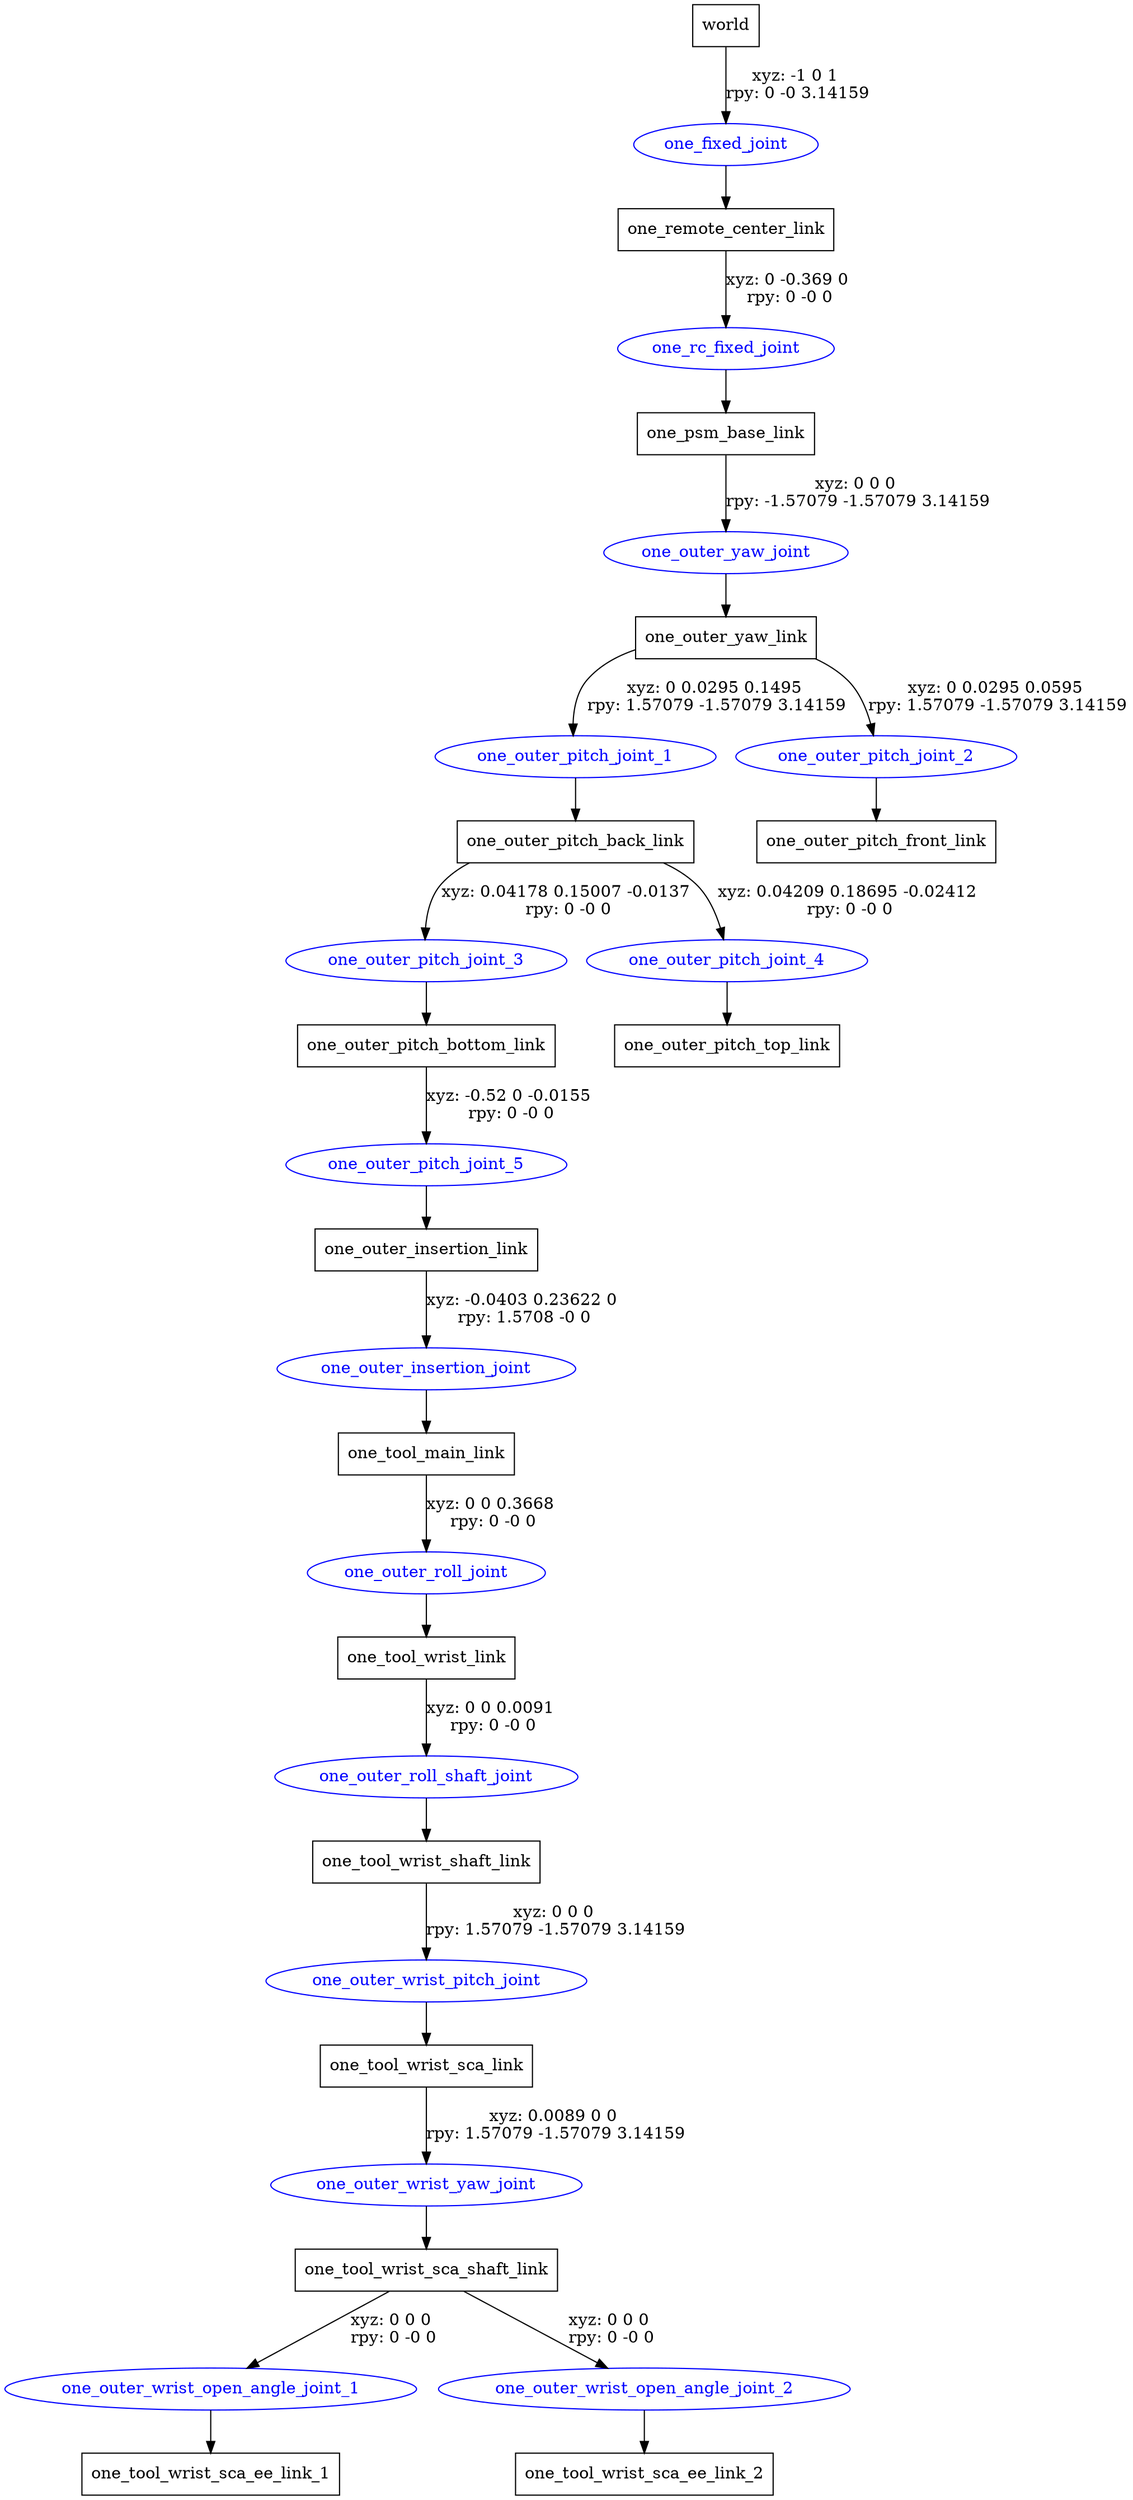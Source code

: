 digraph G {
node [shape=box];
"world" [label="world"];
"one_remote_center_link" [label="one_remote_center_link"];
"one_psm_base_link" [label="one_psm_base_link"];
"one_outer_yaw_link" [label="one_outer_yaw_link"];
"one_outer_pitch_back_link" [label="one_outer_pitch_back_link"];
"one_outer_pitch_bottom_link" [label="one_outer_pitch_bottom_link"];
"one_outer_insertion_link" [label="one_outer_insertion_link"];
"one_tool_main_link" [label="one_tool_main_link"];
"one_tool_wrist_link" [label="one_tool_wrist_link"];
"one_tool_wrist_shaft_link" [label="one_tool_wrist_shaft_link"];
"one_tool_wrist_sca_link" [label="one_tool_wrist_sca_link"];
"one_tool_wrist_sca_shaft_link" [label="one_tool_wrist_sca_shaft_link"];
"one_tool_wrist_sca_ee_link_1" [label="one_tool_wrist_sca_ee_link_1"];
"one_tool_wrist_sca_ee_link_2" [label="one_tool_wrist_sca_ee_link_2"];
"one_outer_pitch_top_link" [label="one_outer_pitch_top_link"];
"one_outer_pitch_front_link" [label="one_outer_pitch_front_link"];
node [shape=ellipse, color=blue, fontcolor=blue];
"world" -> "one_fixed_joint" [label="xyz: -1 0 1 \nrpy: 0 -0 3.14159"]
"one_fixed_joint" -> "one_remote_center_link"
"one_remote_center_link" -> "one_rc_fixed_joint" [label="xyz: 0 -0.369 0 \nrpy: 0 -0 0"]
"one_rc_fixed_joint" -> "one_psm_base_link"
"one_psm_base_link" -> "one_outer_yaw_joint" [label="xyz: 0 0 0 \nrpy: -1.57079 -1.57079 3.14159"]
"one_outer_yaw_joint" -> "one_outer_yaw_link"
"one_outer_yaw_link" -> "one_outer_pitch_joint_1" [label="xyz: 0 0.0295 0.1495 \nrpy: 1.57079 -1.57079 3.14159"]
"one_outer_pitch_joint_1" -> "one_outer_pitch_back_link"
"one_outer_pitch_back_link" -> "one_outer_pitch_joint_3" [label="xyz: 0.04178 0.15007 -0.0137 \nrpy: 0 -0 0"]
"one_outer_pitch_joint_3" -> "one_outer_pitch_bottom_link"
"one_outer_pitch_bottom_link" -> "one_outer_pitch_joint_5" [label="xyz: -0.52 0 -0.0155 \nrpy: 0 -0 0"]
"one_outer_pitch_joint_5" -> "one_outer_insertion_link"
"one_outer_insertion_link" -> "one_outer_insertion_joint" [label="xyz: -0.0403 0.23622 0 \nrpy: 1.5708 -0 0"]
"one_outer_insertion_joint" -> "one_tool_main_link"
"one_tool_main_link" -> "one_outer_roll_joint" [label="xyz: 0 0 0.3668 \nrpy: 0 -0 0"]
"one_outer_roll_joint" -> "one_tool_wrist_link"
"one_tool_wrist_link" -> "one_outer_roll_shaft_joint" [label="xyz: 0 0 0.0091 \nrpy: 0 -0 0"]
"one_outer_roll_shaft_joint" -> "one_tool_wrist_shaft_link"
"one_tool_wrist_shaft_link" -> "one_outer_wrist_pitch_joint" [label="xyz: 0 0 0 \nrpy: 1.57079 -1.57079 3.14159"]
"one_outer_wrist_pitch_joint" -> "one_tool_wrist_sca_link"
"one_tool_wrist_sca_link" -> "one_outer_wrist_yaw_joint" [label="xyz: 0.0089 0 0 \nrpy: 1.57079 -1.57079 3.14159"]
"one_outer_wrist_yaw_joint" -> "one_tool_wrist_sca_shaft_link"
"one_tool_wrist_sca_shaft_link" -> "one_outer_wrist_open_angle_joint_1" [label="xyz: 0 0 0 \nrpy: 0 -0 0"]
"one_outer_wrist_open_angle_joint_1" -> "one_tool_wrist_sca_ee_link_1"
"one_tool_wrist_sca_shaft_link" -> "one_outer_wrist_open_angle_joint_2" [label="xyz: 0 0 0 \nrpy: 0 -0 0"]
"one_outer_wrist_open_angle_joint_2" -> "one_tool_wrist_sca_ee_link_2"
"one_outer_pitch_back_link" -> "one_outer_pitch_joint_4" [label="xyz: 0.04209 0.18695 -0.02412 \nrpy: 0 -0 0"]
"one_outer_pitch_joint_4" -> "one_outer_pitch_top_link"
"one_outer_yaw_link" -> "one_outer_pitch_joint_2" [label="xyz: 0 0.0295 0.0595 \nrpy: 1.57079 -1.57079 3.14159"]
"one_outer_pitch_joint_2" -> "one_outer_pitch_front_link"
}
